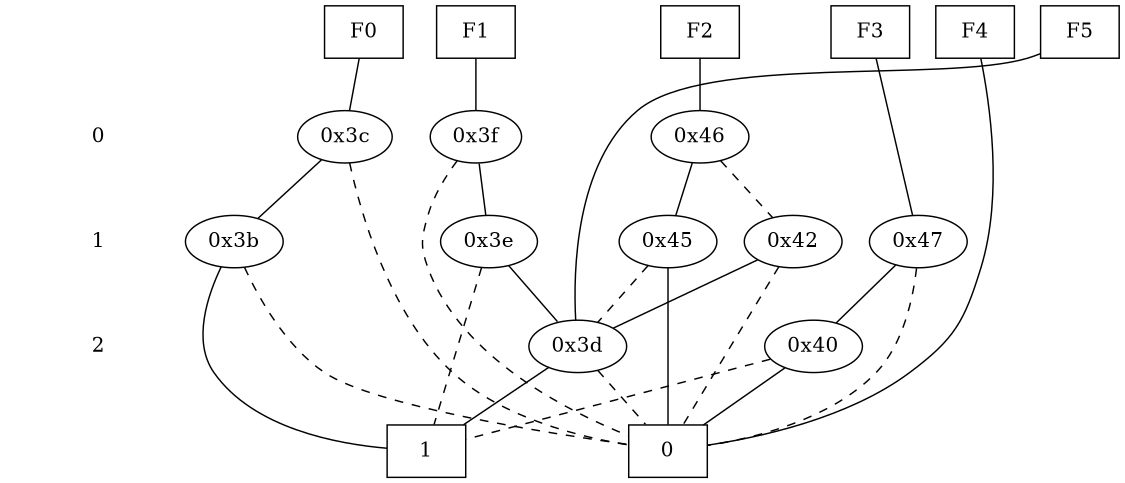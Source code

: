 digraph "DD" {
size = "7.5,10"
center = true;
edge [dir = none];
{ node [shape = plaintext];
  edge [style = invis];
  "CONST NODES" [style = invis];
" 0 " -> " 1 " -> " 2 " -> "CONST NODES"; 
}
{ rank = same; node [shape = box]; edge [style = invis];
"F0" -> "F1" -> "F2" -> "F3" -> "F4" -> "F5"; }
{ rank = same; " 0 ";
"0x3c";
"0x46";
"0x3f";
}
{ rank = same; " 1 ";
"0x3b";
"0x3e";
"0x42";
"0x45";
"0x47";
}
{ rank = same; " 2 ";
"0x3d";
"0x40";
}
{ rank = same; "CONST NODES";
{ node [shape = box]; "0x22";
"0x21";
}
}
"F0" -> "0x3c" [style = solid];
"F1" -> "0x3f" [style = solid];
"F2" -> "0x46" [style = solid];
"F3" -> "0x47" [style = solid];
"F4" -> "0x22" [style = solid];
"F5" -> "0x3d" [style = solid];
"0x3c" -> "0x3b";
"0x3c" -> "0x22" [style = dashed];
"0x46" -> "0x45";
"0x46" -> "0x42" [style = dashed];
"0x3f" -> "0x3e";
"0x3f" -> "0x22" [style = dashed];
"0x3b" -> "0x21";
"0x3b" -> "0x22" [style = dashed];
"0x3e" -> "0x3d";
"0x3e" -> "0x21" [style = dashed];
"0x42" -> "0x3d";
"0x42" -> "0x22" [style = dashed];
"0x45" -> "0x22";
"0x45" -> "0x3d" [style = dashed];
"0x47" -> "0x40";
"0x47" -> "0x22" [style = dashed];
"0x3d" -> "0x21";
"0x3d" -> "0x22" [style = dashed];
"0x40" -> "0x22";
"0x40" -> "0x21" [style = dashed];
"0x22" [label = "0"];
"0x21" [label = "1"];
}
